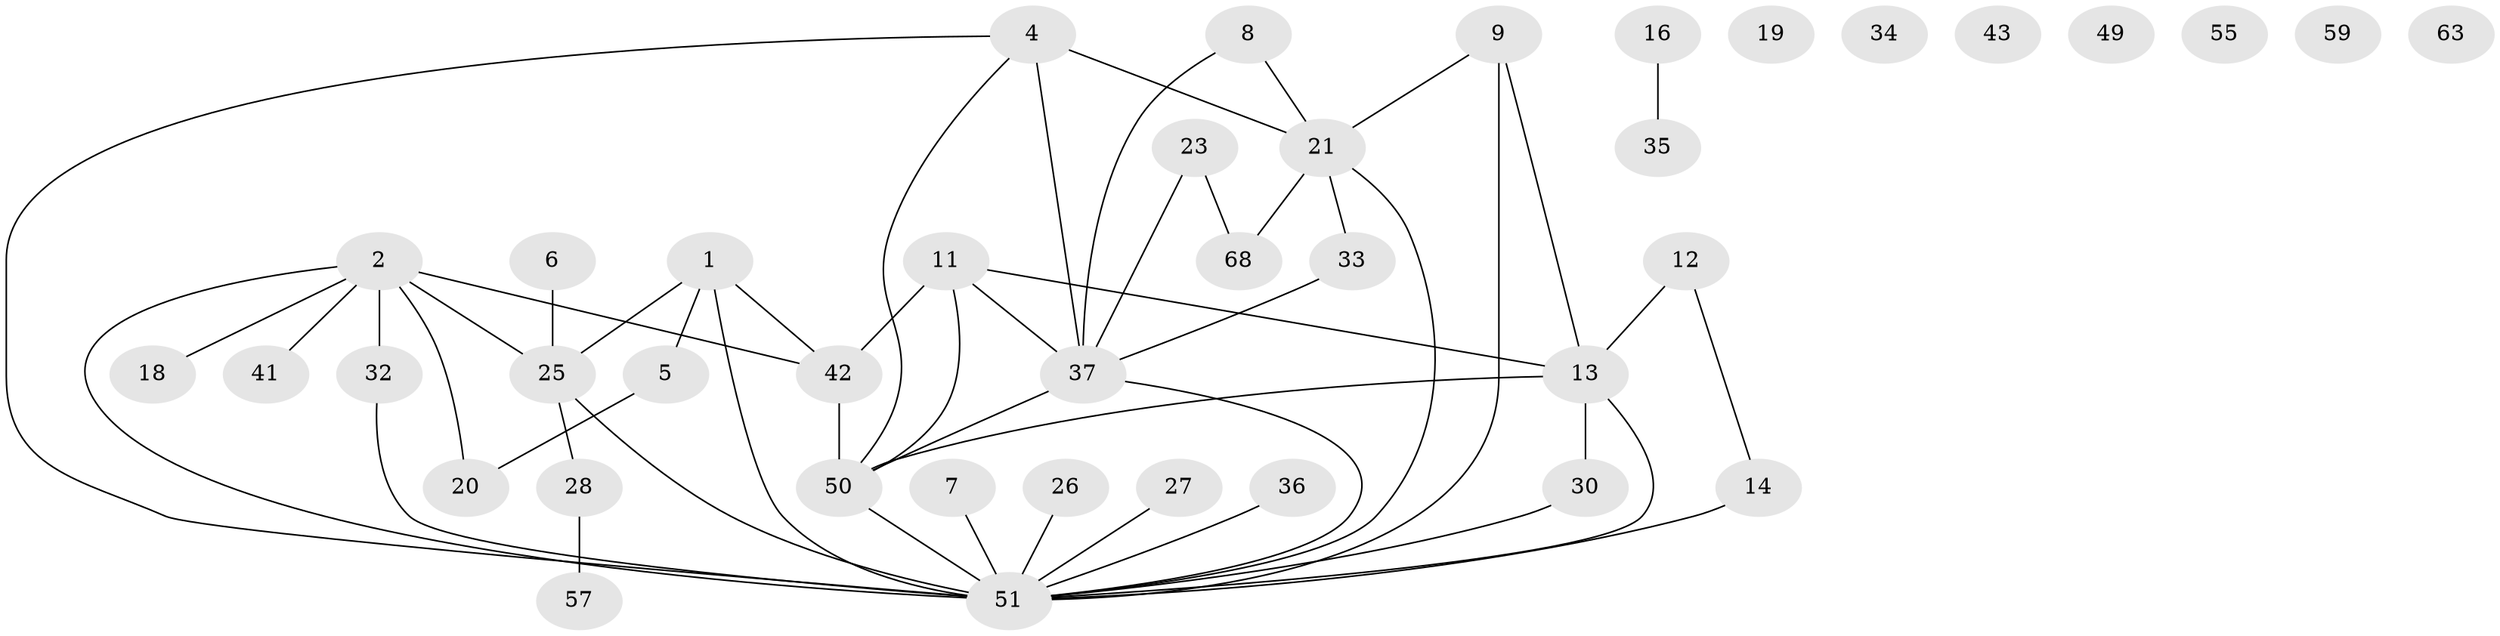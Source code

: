 // original degree distribution, {3: 0.18518518518518517, 5: 0.06172839506172839, 2: 0.2716049382716049, 1: 0.24691358024691357, 4: 0.07407407407407407, 6: 0.04938271604938271, 0: 0.08641975308641975, 9: 0.012345679012345678, 7: 0.012345679012345678}
// Generated by graph-tools (version 1.1) at 2025/16/03/04/25 18:16:40]
// undirected, 40 vertices, 52 edges
graph export_dot {
graph [start="1"]
  node [color=gray90,style=filled];
  1 [super="+67+3"];
  2 [super="+44+31"];
  4 [super="+10"];
  5 [super="+80"];
  6;
  7 [super="+22"];
  8 [super="+78"];
  9;
  11;
  12;
  13 [super="+56+52"];
  14;
  16 [super="+24"];
  18;
  19;
  20;
  21 [super="+65+61"];
  23 [super="+29"];
  25 [super="+38"];
  26;
  27;
  28 [super="+79"];
  30;
  32;
  33 [super="+46"];
  34;
  35;
  36;
  37 [super="+45+39"];
  41;
  42 [super="+66"];
  43;
  49;
  50 [super="+54"];
  51 [super="+58+53"];
  55;
  57;
  59;
  63;
  68 [super="+70"];
  1 -- 5;
  1 -- 42;
  1 -- 51;
  1 -- 25;
  2 -- 18;
  2 -- 32;
  2 -- 20;
  2 -- 42 [weight=2];
  2 -- 51 [weight=2];
  2 -- 25;
  2 -- 41;
  4 -- 21;
  4 -- 50;
  4 -- 51;
  4 -- 37 [weight=2];
  5 -- 20;
  6 -- 25;
  7 -- 51;
  8 -- 21;
  8 -- 37;
  9 -- 21;
  9 -- 13;
  9 -- 51;
  11 -- 42;
  11 -- 13;
  11 -- 37;
  11 -- 50;
  12 -- 14;
  12 -- 13;
  13 -- 50;
  13 -- 30;
  13 -- 51;
  14 -- 51;
  16 -- 35;
  21 -- 68;
  21 -- 51;
  21 -- 33;
  23 -- 68;
  23 -- 37;
  25 -- 51 [weight=2];
  25 -- 28;
  26 -- 51;
  27 -- 51;
  28 -- 57;
  30 -- 51;
  32 -- 51;
  33 -- 37;
  36 -- 51;
  37 -- 51;
  37 -- 50;
  42 -- 50;
  50 -- 51;
}
